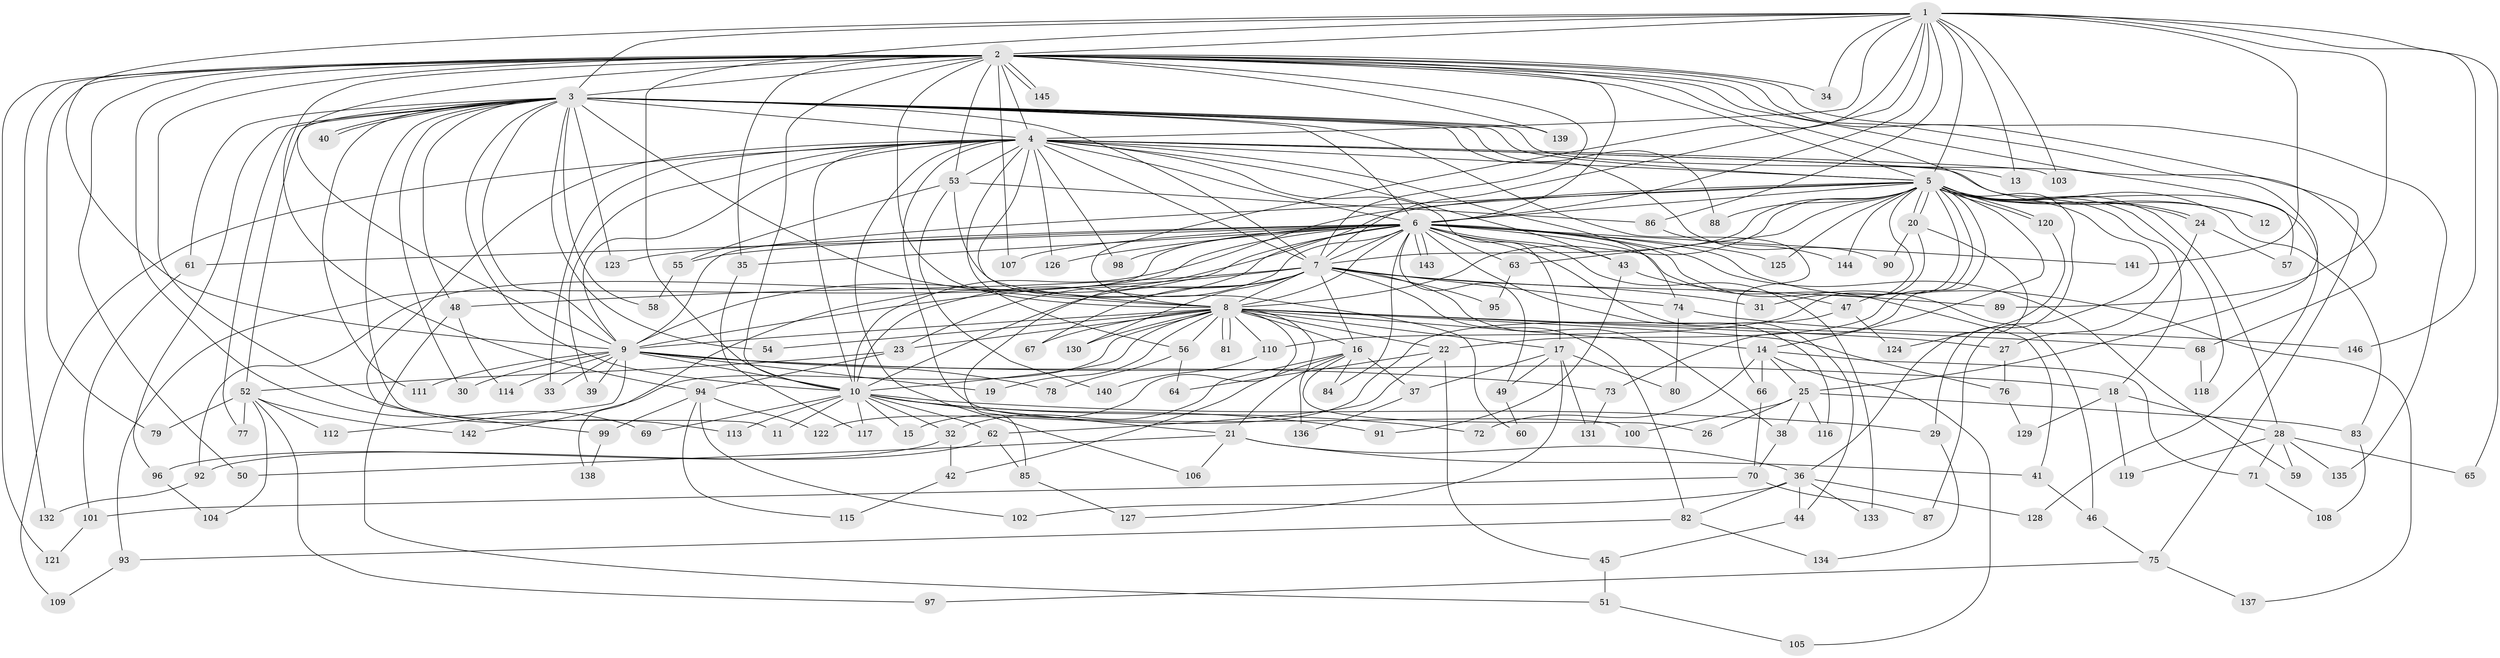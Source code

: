 // Generated by graph-tools (version 1.1) at 2025/01/03/09/25 03:01:32]
// undirected, 146 vertices, 317 edges
graph export_dot {
graph [start="1"]
  node [color=gray90,style=filled];
  1;
  2;
  3;
  4;
  5;
  6;
  7;
  8;
  9;
  10;
  11;
  12;
  13;
  14;
  15;
  16;
  17;
  18;
  19;
  20;
  21;
  22;
  23;
  24;
  25;
  26;
  27;
  28;
  29;
  30;
  31;
  32;
  33;
  34;
  35;
  36;
  37;
  38;
  39;
  40;
  41;
  42;
  43;
  44;
  45;
  46;
  47;
  48;
  49;
  50;
  51;
  52;
  53;
  54;
  55;
  56;
  57;
  58;
  59;
  60;
  61;
  62;
  63;
  64;
  65;
  66;
  67;
  68;
  69;
  70;
  71;
  72;
  73;
  74;
  75;
  76;
  77;
  78;
  79;
  80;
  81;
  82;
  83;
  84;
  85;
  86;
  87;
  88;
  89;
  90;
  91;
  92;
  93;
  94;
  95;
  96;
  97;
  98;
  99;
  100;
  101;
  102;
  103;
  104;
  105;
  106;
  107;
  108;
  109;
  110;
  111;
  112;
  113;
  114;
  115;
  116;
  117;
  118;
  119;
  120;
  121;
  122;
  123;
  124;
  125;
  126;
  127;
  128;
  129;
  130;
  131;
  132;
  133;
  134;
  135;
  136;
  137;
  138;
  139;
  140;
  141;
  142;
  143;
  144;
  145;
  146;
  1 -- 2;
  1 -- 3;
  1 -- 4;
  1 -- 5;
  1 -- 6;
  1 -- 7;
  1 -- 8;
  1 -- 9;
  1 -- 10;
  1 -- 13;
  1 -- 34;
  1 -- 65;
  1 -- 86;
  1 -- 89;
  1 -- 103;
  1 -- 141;
  1 -- 146;
  2 -- 3;
  2 -- 4;
  2 -- 5;
  2 -- 6;
  2 -- 7;
  2 -- 8;
  2 -- 9;
  2 -- 10;
  2 -- 12;
  2 -- 25;
  2 -- 34;
  2 -- 35;
  2 -- 50;
  2 -- 53;
  2 -- 57;
  2 -- 69;
  2 -- 75;
  2 -- 79;
  2 -- 94;
  2 -- 107;
  2 -- 113;
  2 -- 121;
  2 -- 132;
  2 -- 135;
  2 -- 139;
  2 -- 145;
  2 -- 145;
  3 -- 4;
  3 -- 5;
  3 -- 6;
  3 -- 7;
  3 -- 8;
  3 -- 9;
  3 -- 10;
  3 -- 11;
  3 -- 30;
  3 -- 40;
  3 -- 40;
  3 -- 48;
  3 -- 52;
  3 -- 54;
  3 -- 58;
  3 -- 61;
  3 -- 66;
  3 -- 68;
  3 -- 77;
  3 -- 88;
  3 -- 90;
  3 -- 96;
  3 -- 111;
  3 -- 123;
  3 -- 139;
  4 -- 5;
  4 -- 6;
  4 -- 7;
  4 -- 8;
  4 -- 9;
  4 -- 10;
  4 -- 13;
  4 -- 17;
  4 -- 33;
  4 -- 39;
  4 -- 43;
  4 -- 53;
  4 -- 56;
  4 -- 74;
  4 -- 98;
  4 -- 99;
  4 -- 100;
  4 -- 103;
  4 -- 106;
  4 -- 109;
  4 -- 126;
  4 -- 128;
  5 -- 6;
  5 -- 7;
  5 -- 8;
  5 -- 9;
  5 -- 10;
  5 -- 12;
  5 -- 14;
  5 -- 18;
  5 -- 20;
  5 -- 20;
  5 -- 22;
  5 -- 24;
  5 -- 24;
  5 -- 28;
  5 -- 29;
  5 -- 31;
  5 -- 47;
  5 -- 63;
  5 -- 73;
  5 -- 83;
  5 -- 85;
  5 -- 87;
  5 -- 88;
  5 -- 118;
  5 -- 120;
  5 -- 120;
  5 -- 125;
  5 -- 144;
  6 -- 7;
  6 -- 8;
  6 -- 9;
  6 -- 10;
  6 -- 35;
  6 -- 41;
  6 -- 43;
  6 -- 44;
  6 -- 46;
  6 -- 49;
  6 -- 55;
  6 -- 59;
  6 -- 61;
  6 -- 63;
  6 -- 84;
  6 -- 92;
  6 -- 93;
  6 -- 98;
  6 -- 107;
  6 -- 116;
  6 -- 123;
  6 -- 125;
  6 -- 126;
  6 -- 133;
  6 -- 137;
  6 -- 138;
  6 -- 141;
  6 -- 143;
  6 -- 143;
  7 -- 8;
  7 -- 9;
  7 -- 10;
  7 -- 16;
  7 -- 23;
  7 -- 31;
  7 -- 38;
  7 -- 48;
  7 -- 67;
  7 -- 74;
  7 -- 82;
  7 -- 89;
  7 -- 95;
  7 -- 130;
  8 -- 9;
  8 -- 10;
  8 -- 14;
  8 -- 15;
  8 -- 16;
  8 -- 17;
  8 -- 19;
  8 -- 22;
  8 -- 23;
  8 -- 27;
  8 -- 54;
  8 -- 56;
  8 -- 67;
  8 -- 68;
  8 -- 76;
  8 -- 81;
  8 -- 81;
  8 -- 110;
  8 -- 130;
  8 -- 136;
  8 -- 142;
  9 -- 10;
  9 -- 18;
  9 -- 19;
  9 -- 30;
  9 -- 33;
  9 -- 39;
  9 -- 73;
  9 -- 78;
  9 -- 111;
  9 -- 112;
  9 -- 114;
  10 -- 11;
  10 -- 15;
  10 -- 21;
  10 -- 29;
  10 -- 32;
  10 -- 62;
  10 -- 69;
  10 -- 72;
  10 -- 91;
  10 -- 113;
  10 -- 117;
  14 -- 25;
  14 -- 66;
  14 -- 71;
  14 -- 72;
  14 -- 105;
  16 -- 21;
  16 -- 26;
  16 -- 32;
  16 -- 37;
  16 -- 42;
  16 -- 84;
  17 -- 37;
  17 -- 49;
  17 -- 80;
  17 -- 127;
  17 -- 131;
  18 -- 28;
  18 -- 119;
  18 -- 129;
  20 -- 36;
  20 -- 90;
  20 -- 110;
  21 -- 36;
  21 -- 41;
  21 -- 50;
  21 -- 106;
  22 -- 45;
  22 -- 62;
  22 -- 64;
  23 -- 52;
  23 -- 94;
  24 -- 27;
  24 -- 57;
  25 -- 26;
  25 -- 38;
  25 -- 83;
  25 -- 100;
  25 -- 116;
  27 -- 76;
  28 -- 59;
  28 -- 65;
  28 -- 71;
  28 -- 119;
  28 -- 135;
  29 -- 134;
  32 -- 42;
  32 -- 96;
  35 -- 117;
  36 -- 44;
  36 -- 82;
  36 -- 102;
  36 -- 128;
  36 -- 133;
  37 -- 136;
  38 -- 70;
  41 -- 46;
  42 -- 115;
  43 -- 47;
  43 -- 91;
  44 -- 45;
  45 -- 51;
  46 -- 75;
  47 -- 122;
  47 -- 124;
  48 -- 51;
  48 -- 114;
  49 -- 60;
  51 -- 105;
  52 -- 77;
  52 -- 79;
  52 -- 97;
  52 -- 104;
  52 -- 112;
  52 -- 142;
  53 -- 55;
  53 -- 60;
  53 -- 86;
  53 -- 140;
  55 -- 58;
  56 -- 64;
  56 -- 78;
  61 -- 101;
  62 -- 85;
  62 -- 92;
  63 -- 95;
  66 -- 70;
  68 -- 118;
  70 -- 87;
  70 -- 101;
  71 -- 108;
  73 -- 131;
  74 -- 80;
  74 -- 146;
  75 -- 97;
  75 -- 137;
  76 -- 129;
  82 -- 93;
  82 -- 134;
  83 -- 108;
  85 -- 127;
  86 -- 144;
  92 -- 132;
  93 -- 109;
  94 -- 99;
  94 -- 102;
  94 -- 115;
  94 -- 122;
  96 -- 104;
  99 -- 138;
  101 -- 121;
  110 -- 140;
  120 -- 124;
}

